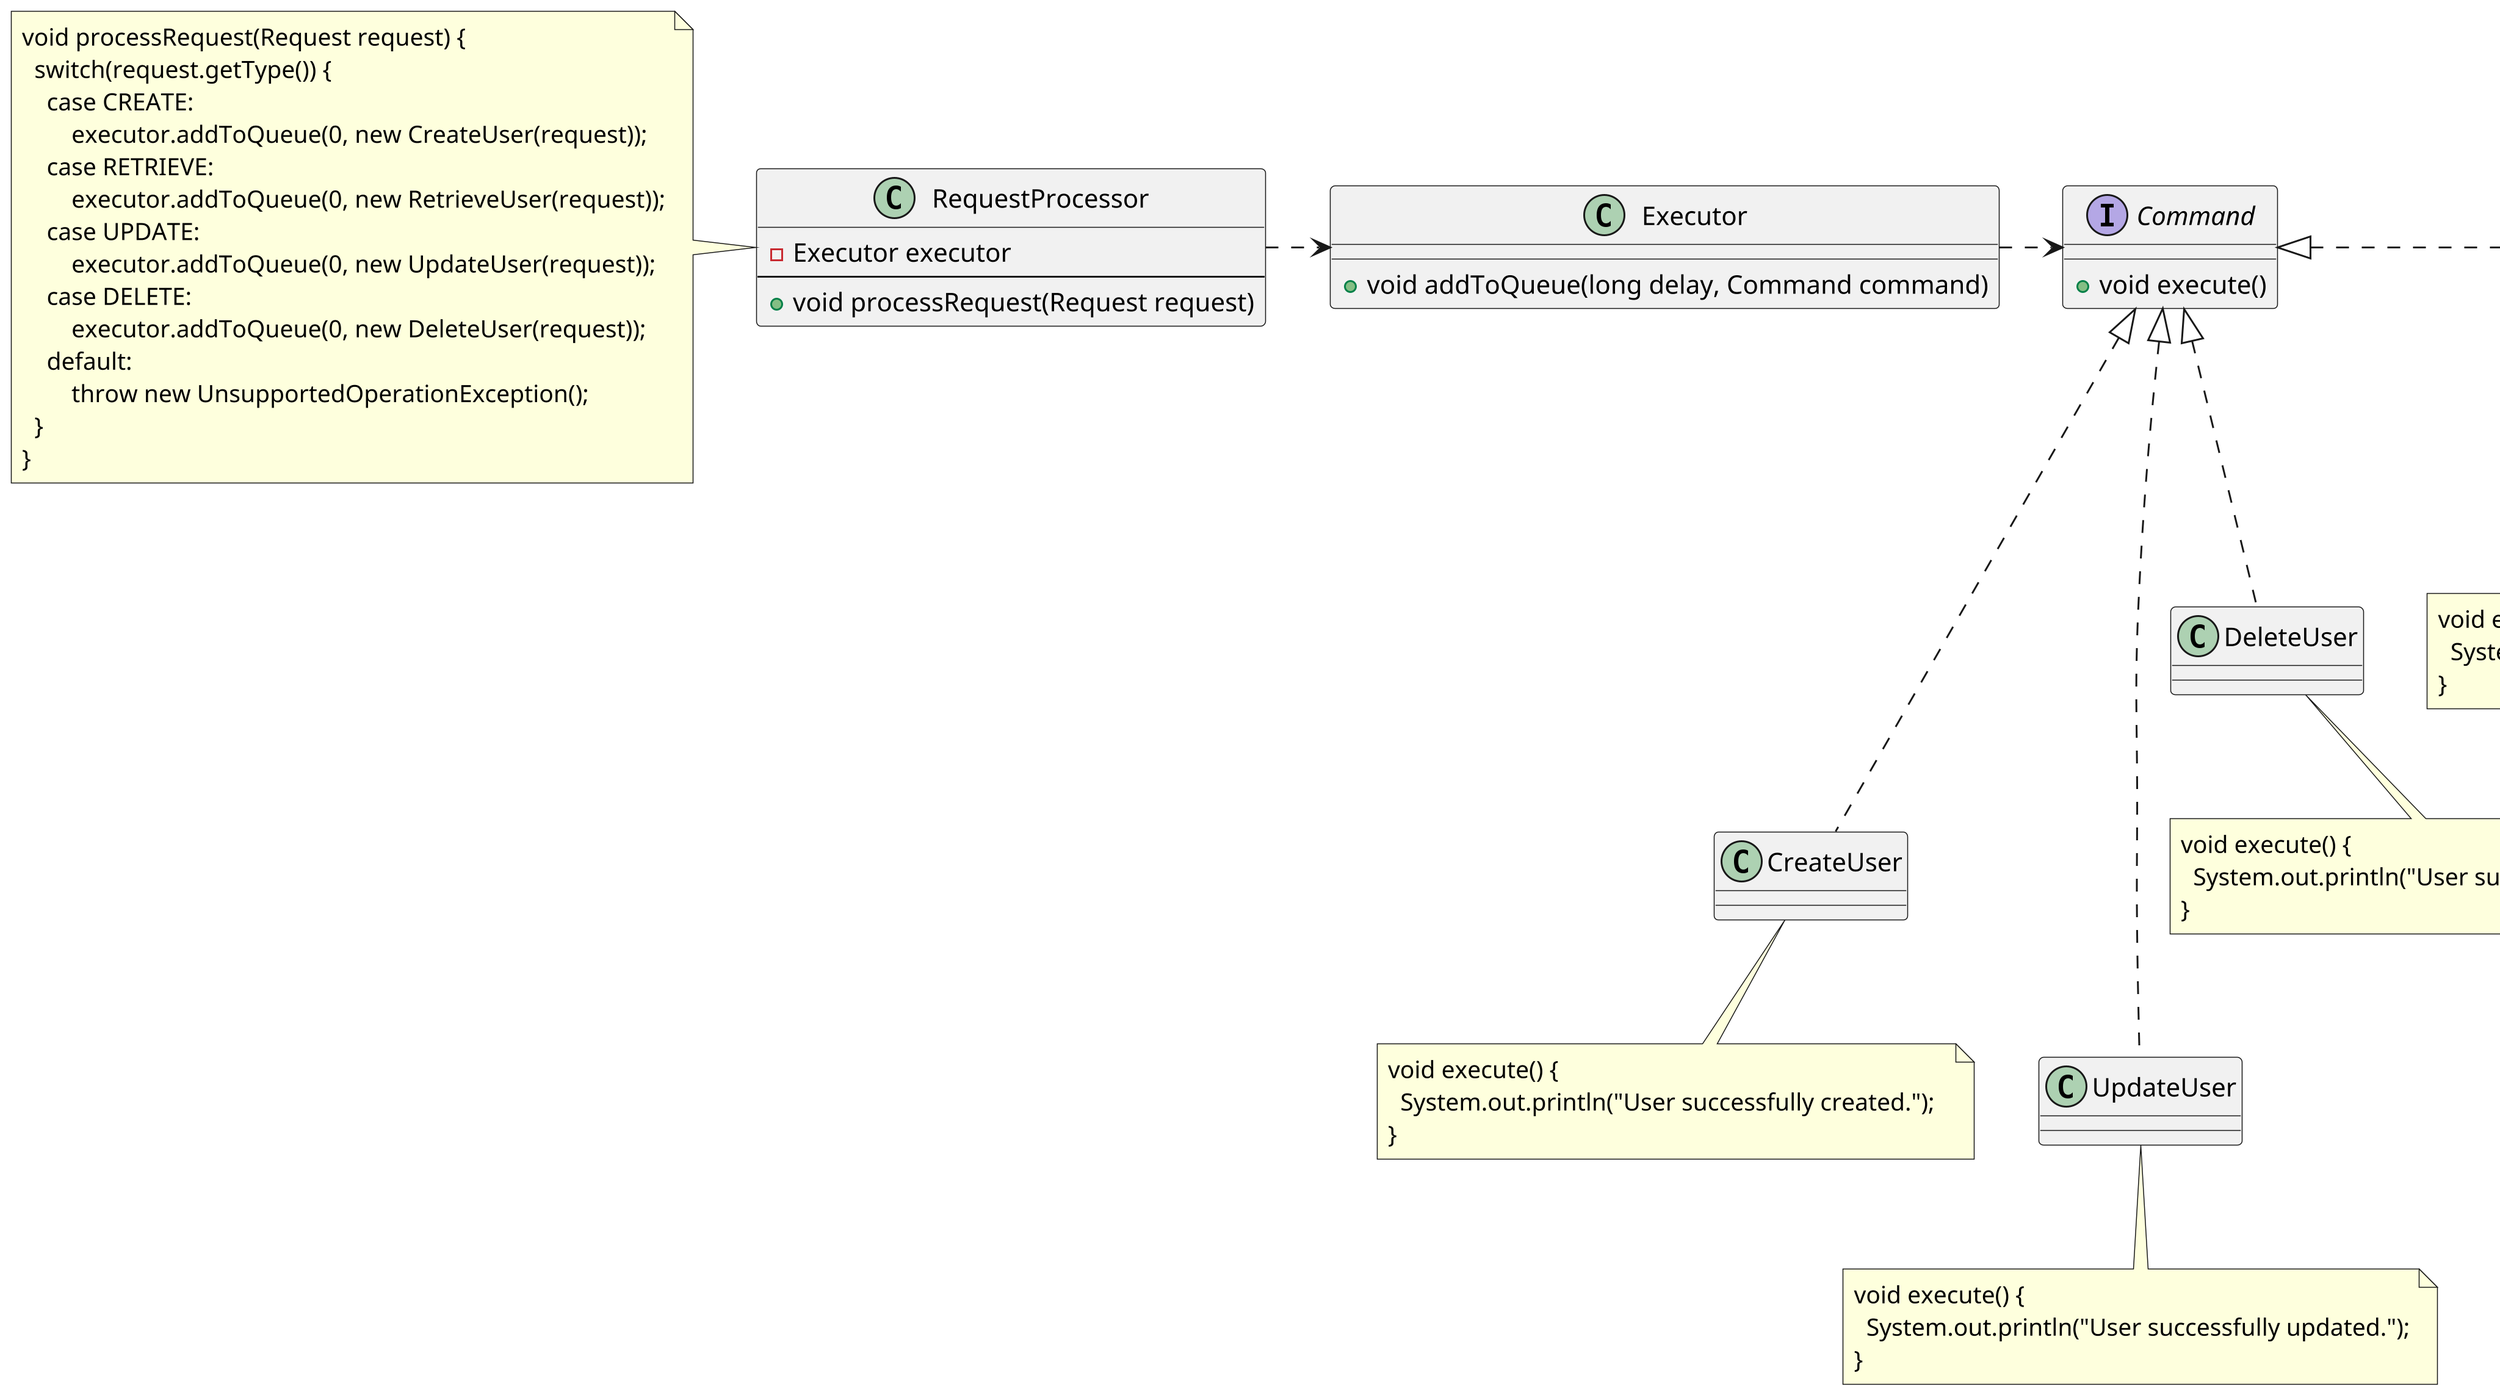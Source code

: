 @startuml

scale 3
Class RequestProcessor {
  -Executor executor
  --
  +void processRequest(Request request)
}
Class Executor {
  +void addToQueue(long delay, Command command)
}
Interface Command {
  +void execute()
}
Class CreateUser {
}
Class RetrieveUser {
}
Class UpdateUser {
}
Class DeleteUser {
}
note left of RequestProcessor
void processRequest(Request request) {
  switch(request.getType()) {
    case CREATE:
        executor.addToQueue(0, new CreateUser(request));
    case RETRIEVE:
	executor.addToQueue(0, new RetrieveUser(request));
    case UPDATE:
        executor.addToQueue(0, new UpdateUser(request));
    case DELETE:
        executor.addToQueue(0, new DeleteUser(request));
    default:
        throw new UnsupportedOperationException();
  }
}
end note
note bottom of CreateUser
void execute() {
  System.out.println("User successfully created.");  
}
end note
note bottom of RetrieveUser
void execute() {
  System.out.println("User successfully retrieved.");
}
end note
note bottom of UpdateUser
void execute() {
  System.out.println("User successfully updated.");
}
end note
note bottom of DeleteUser
void execute() {
  System.out.println("User successfully removed.");
}
end note
RequestProcessor .> Executor
Executor .> Command
Command <|... CreateUser
Command <|. RetrieveUser
Command <|.... UpdateUser
Command <|.. DeleteUser

@enduml